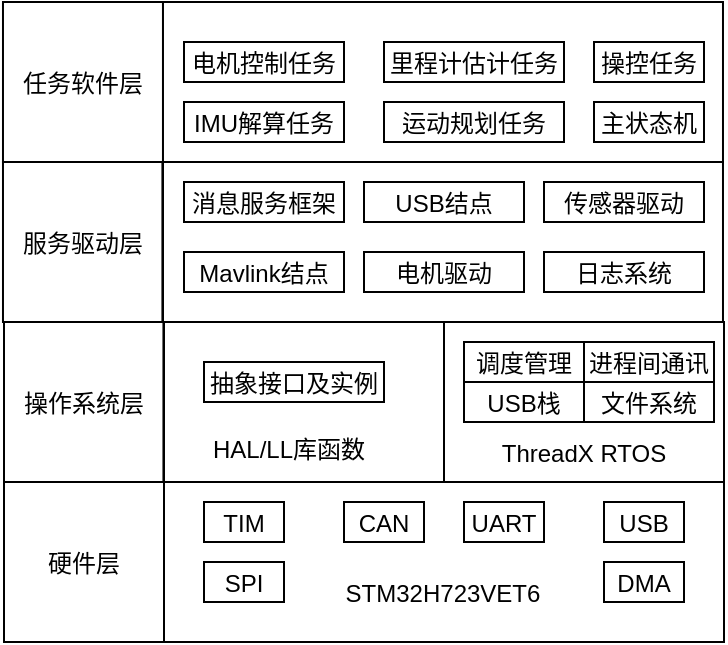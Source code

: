 <mxfile>
    <diagram id="uXPV7X3MB_Xt2dDjItCw" name="Page-1">
        <mxGraphModel dx="431" dy="285" grid="1" gridSize="10" guides="1" tooltips="1" connect="1" arrows="1" fold="1" page="1" pageScale="1" pageWidth="850" pageHeight="1100" math="0" shadow="0">
            <root>
                <mxCell id="0"/>
                <mxCell id="1" parent="0"/>
                <mxCell id="57" value="" style="rounded=0;" parent="1" vertex="1">
                    <mxGeometry x="199.49" y="280" width="280" height="80" as="geometry"/>
                </mxCell>
                <mxCell id="53" value="" style="rounded=0;" parent="1" vertex="1">
                    <mxGeometry x="340" y="360" width="140" height="80" as="geometry"/>
                </mxCell>
                <mxCell id="48" value="" style="rounded=0;" parent="1" vertex="1">
                    <mxGeometry x="200" y="360" width="140" height="80" as="geometry"/>
                </mxCell>
                <mxCell id="2" value="硬件层" style="rounded=0;" parent="1" vertex="1">
                    <mxGeometry x="120" y="440" width="80" height="80" as="geometry"/>
                </mxCell>
                <mxCell id="3" value="操作系统层" style="rounded=0;" parent="1" vertex="1">
                    <mxGeometry x="120" y="360" width="80" height="80" as="geometry"/>
                </mxCell>
                <mxCell id="4" value="服务驱动层" style="rounded=0;" parent="1" vertex="1">
                    <mxGeometry x="119.49" y="280" width="80" height="80" as="geometry"/>
                </mxCell>
                <mxCell id="5" value="任务软件层" style="rounded=0;" parent="1" vertex="1">
                    <mxGeometry x="119.49" y="200" width="80" height="80" as="geometry"/>
                </mxCell>
                <mxCell id="6" value="" style="rounded=0;" parent="1" vertex="1">
                    <mxGeometry x="200" y="440" width="280" height="80" as="geometry"/>
                </mxCell>
                <mxCell id="8" value="TIM" style="rounded=0;" parent="1" vertex="1">
                    <mxGeometry x="220" y="450" width="40" height="20" as="geometry"/>
                </mxCell>
                <mxCell id="9" value="CAN" style="rounded=0;" parent="1" vertex="1">
                    <mxGeometry x="290" y="450" width="40" height="20" as="geometry"/>
                </mxCell>
                <mxCell id="10" value="UART" style="rounded=0;" parent="1" vertex="1">
                    <mxGeometry x="350" y="450" width="40" height="20" as="geometry"/>
                </mxCell>
                <mxCell id="11" value="SPI" style="rounded=0;" parent="1" vertex="1">
                    <mxGeometry x="220" y="480" width="40" height="20" as="geometry"/>
                </mxCell>
                <mxCell id="12" value="USB" style="rounded=0;" parent="1" vertex="1">
                    <mxGeometry x="420" y="450" width="40" height="20" as="geometry"/>
                </mxCell>
                <mxCell id="15" value="" style="endArrow=none;" parent="1" edge="1">
                    <mxGeometry width="50" height="50" relative="1" as="geometry">
                        <mxPoint x="199.72" y="440" as="sourcePoint"/>
                        <mxPoint x="199.72" y="360" as="targetPoint"/>
                    </mxGeometry>
                </mxCell>
                <mxCell id="19" value="" style="endArrow=none;" parent="1" edge="1">
                    <mxGeometry width="50" height="50" relative="1" as="geometry">
                        <mxPoint x="199.21" y="360" as="sourcePoint"/>
                        <mxPoint x="199.21" y="280" as="targetPoint"/>
                    </mxGeometry>
                </mxCell>
                <mxCell id="23" value="" style="rounded=0;" parent="1" vertex="1">
                    <mxGeometry x="199.49" y="200" width="280" height="80" as="geometry"/>
                </mxCell>
                <mxCell id="27" value="" style="endArrow=none;" parent="1" edge="1">
                    <mxGeometry width="50" height="50" relative="1" as="geometry">
                        <mxPoint x="439.49" y="280" as="sourcePoint"/>
                        <mxPoint x="479.49" y="280" as="targetPoint"/>
                    </mxGeometry>
                </mxCell>
                <mxCell id="28" value="ThreadX RTOS" style="text;strokeColor=none;fillColor=none;align=center;verticalAlign=middle;rounded=0;" parent="1" vertex="1">
                    <mxGeometry x="365" y="410" width="90" height="30" as="geometry"/>
                </mxCell>
                <mxCell id="29" value="DMA" style="rounded=0;" parent="1" vertex="1">
                    <mxGeometry x="420" y="480" width="40" height="20" as="geometry"/>
                </mxCell>
                <mxCell id="30" value="STM32H723VET6" style="text;strokeColor=none;fillColor=none;align=center;verticalAlign=middle;rounded=0;" parent="1" vertex="1">
                    <mxGeometry x="289.49" y="480" width="100" height="30" as="geometry"/>
                </mxCell>
                <mxCell id="33" value="进程间通讯" style="rounded=0;" parent="1" vertex="1">
                    <mxGeometry x="410" y="370" width="65" height="20" as="geometry"/>
                </mxCell>
                <mxCell id="34" value="调度管理" style="rounded=0;" parent="1" vertex="1">
                    <mxGeometry x="350" y="370" width="60" height="20" as="geometry"/>
                </mxCell>
                <mxCell id="36" value="USB栈" style="rounded=0;" parent="1" vertex="1">
                    <mxGeometry x="350" y="390" width="60" height="20" as="geometry"/>
                </mxCell>
                <mxCell id="37" value="文件系统" style="rounded=0;" parent="1" vertex="1">
                    <mxGeometry x="410" y="390" width="65" height="20" as="geometry"/>
                </mxCell>
                <mxCell id="38" value="消息服务框架" style="rounded=0;" parent="1" vertex="1">
                    <mxGeometry x="210" y="290" width="80" height="20" as="geometry"/>
                </mxCell>
                <mxCell id="39" value="Mavlink结点" style="rounded=0;" parent="1" vertex="1">
                    <mxGeometry x="210" y="325" width="80" height="20" as="geometry"/>
                </mxCell>
                <mxCell id="40" value="USB结点" style="rounded=0;" parent="1" vertex="1">
                    <mxGeometry x="300" y="290" width="80" height="20" as="geometry"/>
                </mxCell>
                <mxCell id="42" value="电机控制任务" style="rounded=0;" parent="1" vertex="1">
                    <mxGeometry x="210" y="220" width="80" height="20" as="geometry"/>
                </mxCell>
                <mxCell id="43" value="IMU解算任务" style="rounded=0;" parent="1" vertex="1">
                    <mxGeometry x="210" y="250" width="80" height="20" as="geometry"/>
                </mxCell>
                <mxCell id="44" value="里程计估计任务" style="rounded=0;" parent="1" vertex="1">
                    <mxGeometry x="310" y="220" width="90" height="20" as="geometry"/>
                </mxCell>
                <mxCell id="45" value="运动规划任务" style="rounded=0;" parent="1" vertex="1">
                    <mxGeometry x="310" y="250" width="90" height="20" as="geometry"/>
                </mxCell>
                <mxCell id="51" value="抽象接口及实例" style="rounded=0;" parent="1" vertex="1">
                    <mxGeometry x="220" y="380" width="90" height="20" as="geometry"/>
                </mxCell>
                <mxCell id="52" value="电机驱动" style="rounded=0;" parent="1" vertex="1">
                    <mxGeometry x="300" y="325" width="80" height="20" as="geometry"/>
                </mxCell>
                <mxCell id="56" value="HAL/LL库函数" style="text;" parent="1" vertex="1">
                    <mxGeometry x="222.5" y="410" width="85" height="20" as="geometry"/>
                </mxCell>
                <mxCell id="58" value="传感器驱动" style="rounded=0;" parent="1" vertex="1">
                    <mxGeometry x="390" y="290" width="80" height="20" as="geometry"/>
                </mxCell>
                <mxCell id="59" value="日志系统" style="rounded=0;" parent="1" vertex="1">
                    <mxGeometry x="390" y="325" width="80" height="20" as="geometry"/>
                </mxCell>
                <mxCell id="60" value="操控任务" style="rounded=0;" parent="1" vertex="1">
                    <mxGeometry x="415" y="220" width="55" height="20" as="geometry"/>
                </mxCell>
                <mxCell id="61" value="主状态机" style="rounded=0;" parent="1" vertex="1">
                    <mxGeometry x="415" y="250" width="55" height="20" as="geometry"/>
                </mxCell>
            </root>
        </mxGraphModel>
    </diagram>
</mxfile>